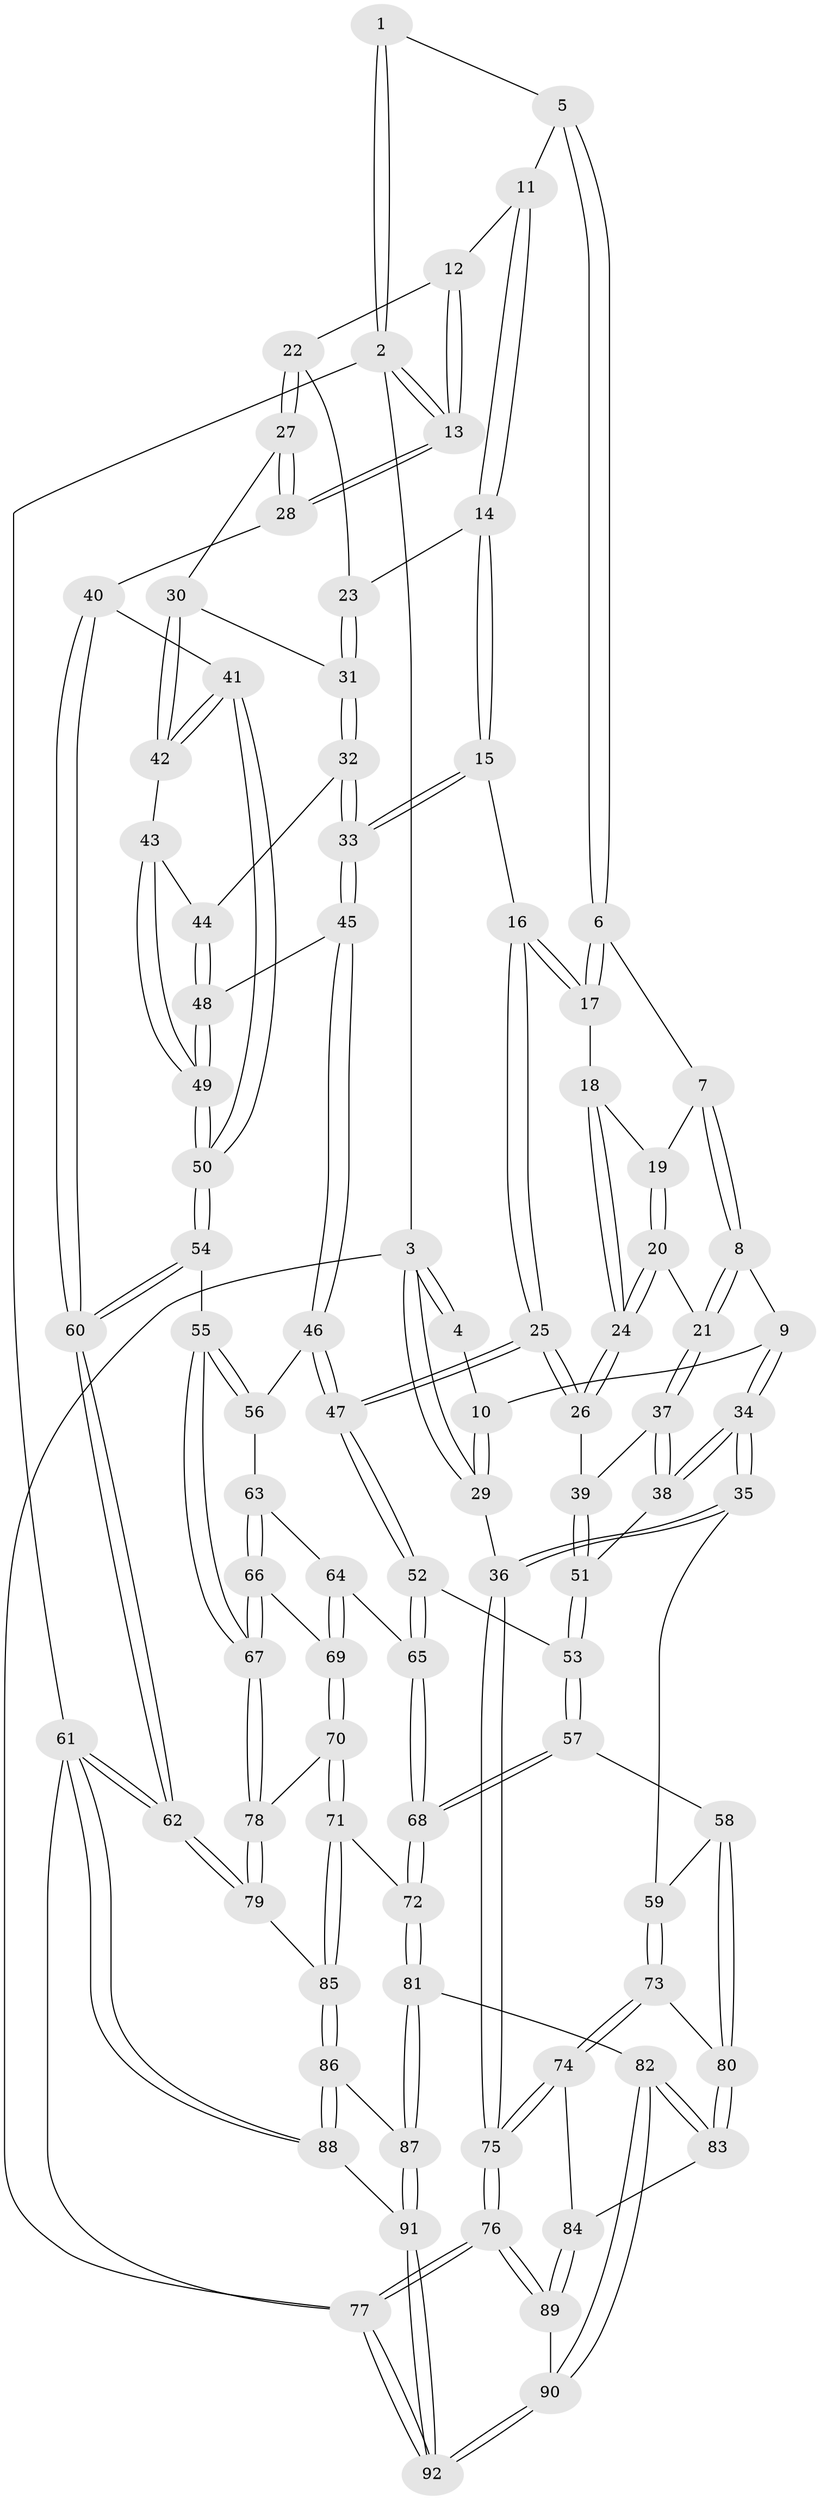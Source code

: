 // Generated by graph-tools (version 1.1) at 2025/03/03/09/25 03:03:25]
// undirected, 92 vertices, 227 edges
graph export_dot {
graph [start="1"]
  node [color=gray90,style=filled];
  1 [pos="+0.5563184187746193+0"];
  2 [pos="+1+0"];
  3 [pos="+0+0"];
  4 [pos="+0.14652320034580743+0"];
  5 [pos="+0.5637174585408858+0"];
  6 [pos="+0.49302170504384657+0.06290357941814341"];
  7 [pos="+0.3831189908999123+0.11654808407259956"];
  8 [pos="+0.255273355755734+0.14142944861050985"];
  9 [pos="+0.20123649197517587+0.11598318943002439"];
  10 [pos="+0.18981179170948054+0.07697851290829348"];
  11 [pos="+0.593050391666395+0.01654849062880934"];
  12 [pos="+0.7957708631864582+0.11950921625126322"];
  13 [pos="+1+0"];
  14 [pos="+0.624608509546698+0.18605129930587547"];
  15 [pos="+0.5809402963086187+0.2964318817733378"];
  16 [pos="+0.5431281436854757+0.29378320211601805"];
  17 [pos="+0.4905637027120224+0.15293021801366483"];
  18 [pos="+0.4498047320870962+0.21436549127496649"];
  19 [pos="+0.4024479229574532+0.17946239601446037"];
  20 [pos="+0.40988016080276846+0.24396191487818"];
  21 [pos="+0.25976873556772545+0.15021393446620251"];
  22 [pos="+0.7984599774703983+0.1442640185835678"];
  23 [pos="+0.6962882556114006+0.21054811304209203"];
  24 [pos="+0.42725796473253025+0.27181682488281494"];
  25 [pos="+0.4447599696216295+0.3276942009047346"];
  26 [pos="+0.43473972578374676+0.3240194460990538"];
  27 [pos="+0.8251283586593282+0.20026757446912802"];
  28 [pos="+1+0.14532301714202145"];
  29 [pos="+0+0.14262526823913205"];
  30 [pos="+0.8249663682006522+0.2032162023430142"];
  31 [pos="+0.7199914846573205+0.2769778961940591"];
  32 [pos="+0.7089879161512879+0.3112483400054689"];
  33 [pos="+0.6177262237147493+0.33212136856213836"];
  34 [pos="+0.00795412429861112+0.3613967642972589"];
  35 [pos="+0+0.40285999022732843"];
  36 [pos="+0+0.40110552403014854"];
  37 [pos="+0.2980069556845205+0.25892605663761137"];
  38 [pos="+0.16763435668840543+0.38769469640007964"];
  39 [pos="+0.36662104189137995+0.33650666925985284"];
  40 [pos="+1+0.3365319381141937"];
  41 [pos="+0.9450597332049924+0.33923403441248845"];
  42 [pos="+0.8626801426220289+0.314847021189245"];
  43 [pos="+0.8193357719623882+0.3426192193110551"];
  44 [pos="+0.7488317638267913+0.3377135944663139"];
  45 [pos="+0.6211290837405742+0.43479541034112695"];
  46 [pos="+0.577463372169166+0.4924065482047857"];
  47 [pos="+0.493099600044421+0.5003433076410778"];
  48 [pos="+0.7227098134099377+0.44975221560314593"];
  49 [pos="+0.8017500323168072+0.5083865150024155"];
  50 [pos="+0.8154066674848897+0.5322952185040273"];
  51 [pos="+0.2878008963398921+0.4369746037792111"];
  52 [pos="+0.4508714577990619+0.5375736587315082"];
  53 [pos="+0.2974972199552956+0.46292664742541484"];
  54 [pos="+0.8285764169896912+0.5809701858455646"];
  55 [pos="+0.7548035735703981+0.6039205171341655"];
  56 [pos="+0.5947875002181855+0.5171003654626669"];
  57 [pos="+0.22641660506149372+0.6209594911667813"];
  58 [pos="+0.17856064229441276+0.6244950161693281"];
  59 [pos="+0+0.46010781874830653"];
  60 [pos="+1+0.7506357067370721"];
  61 [pos="+1+1"];
  62 [pos="+1+1"];
  63 [pos="+0.5950634497980115+0.5846007826910484"];
  64 [pos="+0.5206342853727741+0.6224829636132265"];
  65 [pos="+0.44759476668981274+0.5585817826208558"];
  66 [pos="+0.6021107675423248+0.650530819353469"];
  67 [pos="+0.6842791557740834+0.6719867849718432"];
  68 [pos="+0.3628736374697655+0.7150052980556432"];
  69 [pos="+0.5632505536264242+0.6694146666007491"];
  70 [pos="+0.5397073624506512+0.7156207119235037"];
  71 [pos="+0.41535423919033365+0.7885798560868567"];
  72 [pos="+0.3829520433769354+0.7854119276572972"];
  73 [pos="+0.05208077609587156+0.7320028848128822"];
  74 [pos="+0.011878208774124436+0.760608754110777"];
  75 [pos="+0+0.8039627579863292"];
  76 [pos="+0+1"];
  77 [pos="+0+1"];
  78 [pos="+0.6754489444908083+0.7906300437598157"];
  79 [pos="+0.6788758882020159+0.8023482150893444"];
  80 [pos="+0.13088237205018083+0.7236625898090204"];
  81 [pos="+0.34232421016877485+0.8407819276416972"];
  82 [pos="+0.24861488498438164+0.8678308343714705"];
  83 [pos="+0.17814139368284668+0.8532366366409652"];
  84 [pos="+0.11080656411535159+0.8858026910779344"];
  85 [pos="+0.5614491049092986+0.87703571434844"];
  86 [pos="+0.5660452404277561+0.9130213931951536"];
  87 [pos="+0.4028150409522058+1"];
  88 [pos="+0.763737682218861+1"];
  89 [pos="+0.10500501059493314+0.8917206152392625"];
  90 [pos="+0.17923270327353005+1"];
  91 [pos="+0.4048129877014447+1"];
  92 [pos="+0.17716595197860616+1"];
  1 -- 2;
  1 -- 2;
  1 -- 5;
  2 -- 3;
  2 -- 13;
  2 -- 13;
  2 -- 61;
  3 -- 4;
  3 -- 4;
  3 -- 29;
  3 -- 29;
  3 -- 77;
  4 -- 10;
  5 -- 6;
  5 -- 6;
  5 -- 11;
  6 -- 7;
  6 -- 17;
  6 -- 17;
  7 -- 8;
  7 -- 8;
  7 -- 19;
  8 -- 9;
  8 -- 21;
  8 -- 21;
  9 -- 10;
  9 -- 34;
  9 -- 34;
  10 -- 29;
  10 -- 29;
  11 -- 12;
  11 -- 14;
  11 -- 14;
  12 -- 13;
  12 -- 13;
  12 -- 22;
  13 -- 28;
  13 -- 28;
  14 -- 15;
  14 -- 15;
  14 -- 23;
  15 -- 16;
  15 -- 33;
  15 -- 33;
  16 -- 17;
  16 -- 17;
  16 -- 25;
  16 -- 25;
  17 -- 18;
  18 -- 19;
  18 -- 24;
  18 -- 24;
  19 -- 20;
  19 -- 20;
  20 -- 21;
  20 -- 24;
  20 -- 24;
  21 -- 37;
  21 -- 37;
  22 -- 23;
  22 -- 27;
  22 -- 27;
  23 -- 31;
  23 -- 31;
  24 -- 26;
  24 -- 26;
  25 -- 26;
  25 -- 26;
  25 -- 47;
  25 -- 47;
  26 -- 39;
  27 -- 28;
  27 -- 28;
  27 -- 30;
  28 -- 40;
  29 -- 36;
  30 -- 31;
  30 -- 42;
  30 -- 42;
  31 -- 32;
  31 -- 32;
  32 -- 33;
  32 -- 33;
  32 -- 44;
  33 -- 45;
  33 -- 45;
  34 -- 35;
  34 -- 35;
  34 -- 38;
  34 -- 38;
  35 -- 36;
  35 -- 36;
  35 -- 59;
  36 -- 75;
  36 -- 75;
  37 -- 38;
  37 -- 38;
  37 -- 39;
  38 -- 51;
  39 -- 51;
  39 -- 51;
  40 -- 41;
  40 -- 60;
  40 -- 60;
  41 -- 42;
  41 -- 42;
  41 -- 50;
  41 -- 50;
  42 -- 43;
  43 -- 44;
  43 -- 49;
  43 -- 49;
  44 -- 48;
  44 -- 48;
  45 -- 46;
  45 -- 46;
  45 -- 48;
  46 -- 47;
  46 -- 47;
  46 -- 56;
  47 -- 52;
  47 -- 52;
  48 -- 49;
  48 -- 49;
  49 -- 50;
  49 -- 50;
  50 -- 54;
  50 -- 54;
  51 -- 53;
  51 -- 53;
  52 -- 53;
  52 -- 65;
  52 -- 65;
  53 -- 57;
  53 -- 57;
  54 -- 55;
  54 -- 60;
  54 -- 60;
  55 -- 56;
  55 -- 56;
  55 -- 67;
  55 -- 67;
  56 -- 63;
  57 -- 58;
  57 -- 68;
  57 -- 68;
  58 -- 59;
  58 -- 80;
  58 -- 80;
  59 -- 73;
  59 -- 73;
  60 -- 62;
  60 -- 62;
  61 -- 62;
  61 -- 62;
  61 -- 88;
  61 -- 88;
  61 -- 77;
  62 -- 79;
  62 -- 79;
  63 -- 64;
  63 -- 66;
  63 -- 66;
  64 -- 65;
  64 -- 69;
  64 -- 69;
  65 -- 68;
  65 -- 68;
  66 -- 67;
  66 -- 67;
  66 -- 69;
  67 -- 78;
  67 -- 78;
  68 -- 72;
  68 -- 72;
  69 -- 70;
  69 -- 70;
  70 -- 71;
  70 -- 71;
  70 -- 78;
  71 -- 72;
  71 -- 85;
  71 -- 85;
  72 -- 81;
  72 -- 81;
  73 -- 74;
  73 -- 74;
  73 -- 80;
  74 -- 75;
  74 -- 75;
  74 -- 84;
  75 -- 76;
  75 -- 76;
  76 -- 77;
  76 -- 77;
  76 -- 89;
  76 -- 89;
  77 -- 92;
  77 -- 92;
  78 -- 79;
  78 -- 79;
  79 -- 85;
  80 -- 83;
  80 -- 83;
  81 -- 82;
  81 -- 87;
  81 -- 87;
  82 -- 83;
  82 -- 83;
  82 -- 90;
  82 -- 90;
  83 -- 84;
  84 -- 89;
  84 -- 89;
  85 -- 86;
  85 -- 86;
  86 -- 87;
  86 -- 88;
  86 -- 88;
  87 -- 91;
  87 -- 91;
  88 -- 91;
  89 -- 90;
  90 -- 92;
  90 -- 92;
  91 -- 92;
  91 -- 92;
}
